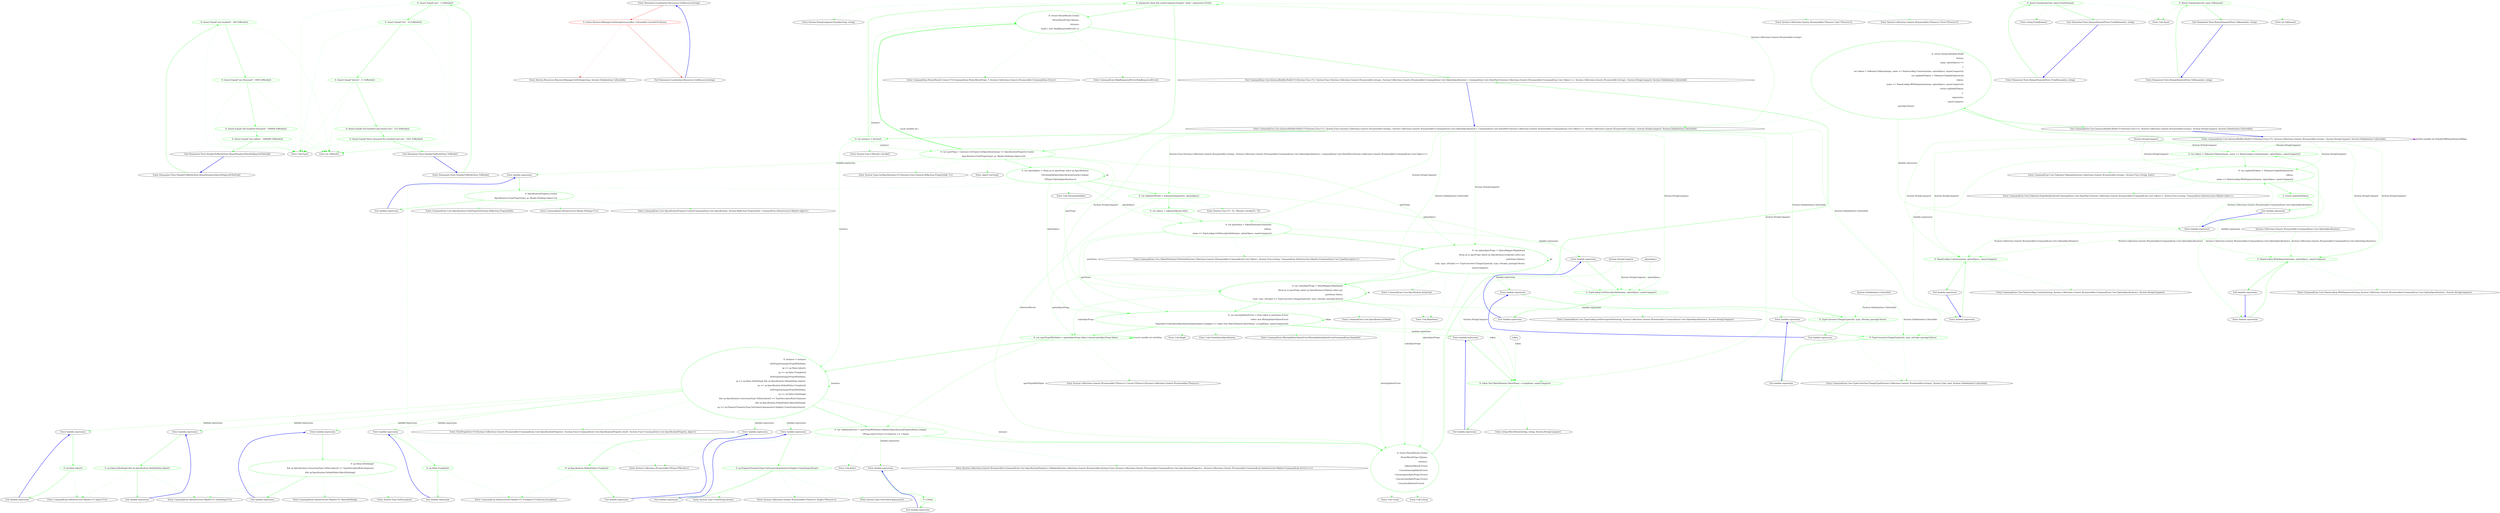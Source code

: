 digraph  {
m0_8 [cluster="Unk.Equal", file="NumberToWordsTests.cs", label="Entry Unk.Equal", span=""];
m0_7 [cluster="int.ToWords()", file="NumberToWordsTests.cs", label="Entry int.ToWords()", span="16-16"];
m0_9 [cluster="Humanizer.Tests.NumberToWordsTests.RoundNumbersHaveNoSpaceAtTheEnd()", file="NumberToWordsTests.cs", label="Entry Humanizer.Tests.NumberToWordsTests.RoundNumbersHaveNoSpaceAtTheEnd()", span="17-17"];
m0_10 [cluster="Humanizer.Tests.NumberToWordsTests.RoundNumbersHaveNoSpaceAtTheEnd()", color=green, community=0, file="NumberToWordsTests.cs", label="0: Assert.Equal(''one hundred'', 100.ToWords())", span="19-19"];
m0_11 [cluster="Humanizer.Tests.NumberToWordsTests.RoundNumbersHaveNoSpaceAtTheEnd()", color=green, community=0, file="NumberToWordsTests.cs", label="0: Assert.Equal(''one thousand'', 1000.ToWords())", span="20-20"];
m0_12 [cluster="Humanizer.Tests.NumberToWordsTests.RoundNumbersHaveNoSpaceAtTheEnd()", color=green, community=0, file="NumberToWordsTests.cs", label="0: Assert.Equal(''one hundred thousand'', 100000.ToWords())", span="21-21"];
m0_13 [cluster="Humanizer.Tests.NumberToWordsTests.RoundNumbersHaveNoSpaceAtTheEnd()", color=green, community=0, file="NumberToWordsTests.cs", label="0: Assert.Equal(''one million'', 1000000.ToWords())", span="22-22"];
m0_14 [cluster="Humanizer.Tests.NumberToWordsTests.RoundNumbersHaveNoSpaceAtTheEnd()", file="NumberToWordsTests.cs", label="Exit Humanizer.Tests.NumberToWordsTests.RoundNumbersHaveNoSpaceAtTheEnd()", span="17-17"];
m0_0 [cluster="Humanizer.Tests.NumberToWordsTests.ToWords()", file="NumberToWordsTests.cs", label="Entry Humanizer.Tests.NumberToWordsTests.ToWords()", span="7-7"];
m0_1 [cluster="Humanizer.Tests.NumberToWordsTests.ToWords()", color=green, community=0, file="NumberToWordsTests.cs", label="0: Assert.Equal(''one'', 1.ToWords())", span="9-9"];
m0_2 [cluster="Humanizer.Tests.NumberToWordsTests.ToWords()", color=green, community=0, file="NumberToWordsTests.cs", label="0: Assert.Equal(''ten'', 10.ToWords())", span="10-10"];
m0_3 [cluster="Humanizer.Tests.NumberToWordsTests.ToWords()", color=green, community=0, file="NumberToWordsTests.cs", label="0: Assert.Equal(''eleven'', 11.ToWords())", span="11-11"];
m0_4 [cluster="Humanizer.Tests.NumberToWordsTests.ToWords()", color=green, community=0, file="NumberToWordsTests.cs", label="0: Assert.Equal(''one hundred and twenty-two'', 122.ToWords())", span="12-12"];
m0_5 [cluster="Humanizer.Tests.NumberToWordsTests.ToWords()", color=green, community=0, file="NumberToWordsTests.cs", label="0: Assert.Equal(''three thousand five hundred and one'', 3501.ToWords())", span="13-13"];
m0_6 [cluster="Humanizer.Tests.NumberToWordsTests.ToWords()", file="NumberToWordsTests.cs", label="Exit Humanizer.Tests.NumberToWordsTests.ToWords()", span="7-7"];
m1_0 [cluster="Humanizer.Localisation.Resources.GetResource(string)", file="Resources.cs", label="Entry Humanizer.Localisation.Resources.GetResource(string)", span="27-27"];
m1_1 [cluster="Humanizer.Localisation.Resources.GetResource(string)", color=red, community=0, file="Resources.cs", label="0: return ResourceManager.GetString(resourceKey, CultureInfo.CurrentUICulture);", span="29-29"];
m1_2 [cluster="Humanizer.Localisation.Resources.GetResource(string)", file="Resources.cs", label="Exit Humanizer.Localisation.Resources.GetResource(string)", span="27-27"];
m1_3 [cluster="System.Resources.ResourceManager.GetString(string, System.Globalization.CultureInfo)", file="Resources.cs", label="Entry System.Resources.ResourceManager.GetString(string, System.Globalization.CultureInfo)", span="0-0"];
m2_38 [cluster="System.StringComparer.Equals(string, string)", file="RomanNumeralExtensions.cs", label="Entry System.StringComparer.Equals(string, string)", span="0-0"];
m2_0 [cluster="CommandLine.Core.InstanceBuilder.Build<T>(System.Func<T>, System.Collections.Generic.IEnumerable<string>, System.StringComparer, System.Globalization.CultureInfo)", file="RomanNumeralExtensions.cs", label="Entry CommandLine.Core.InstanceBuilder.Build<T>(System.Func<T>, System.Collections.Generic.IEnumerable<string>, System.StringComparer, System.Globalization.CultureInfo)", span="12-12"];
m2_1 [cluster="CommandLine.Core.InstanceBuilder.Build<T>(System.Func<T>, System.Collections.Generic.IEnumerable<string>, System.StringComparer, System.Globalization.CultureInfo)", color=green, community=0, file="RomanNumeralExtensions.cs", label="0: return InstanceBuilder.Build(\r\n                factory,\r\n                (args, optionSpecs) =>\r\n                    {\r\n                        var tokens = Tokenizer.Tokenize(args, name => NameLookup.Contains(name, optionSpecs, nameComparer));\r\n                        var explodedTokens = Tokenizer.ExplodeOptionList(\r\n                            tokens,\r\n                            name => NameLookup.WithSeparator(name, optionSpecs, nameComparer));\r\n                        return explodedTokens;\r\n                    },\r\n                arguments,\r\n                nameComparer,\r\n                parsingCulture);", span="18-30"];
m2_2 [cluster="CommandLine.Core.InstanceBuilder.Build<T>(System.Func<T>, System.Collections.Generic.IEnumerable<string>, System.StringComparer, System.Globalization.CultureInfo)", file="RomanNumeralExtensions.cs", label="Exit CommandLine.Core.InstanceBuilder.Build<T>(System.Func<T>, System.Collections.Generic.IEnumerable<string>, System.StringComparer, System.Globalization.CultureInfo)", span="12-12"];
m2_47 [cluster="CommandLine.Core.Specification.IsOption()", file="RomanNumeralExtensions.cs", label="Entry CommandLine.Core.Specification.IsOption()", span="11-11"];
m2_99 [cluster="CommandLine.Infrastructure.Maybe<T>.MatchNothing()", file="RomanNumeralExtensions.cs", label="Entry CommandLine.Infrastructure.Maybe<T>.MatchNothing()", span="26-26"];
m2_91 [cluster="CommandLine.Infrastructure.Maybe<T>.IsNothing<T>()", file="RomanNumeralExtensions.cs", label="Entry CommandLine.Infrastructure.Maybe<T>.IsNothing<T>()", span="147-147"];
m2_10 [cluster="CommandLine.Core.Tokenizer.ExplodeOptionList(CommandLine.Core.StatePair<System.Collections.Generic.IEnumerable<CommandLine.Core.Token>>, System.Func<string, CommandLine.Infrastructure.Maybe<char>>)", file="RomanNumeralExtensions.cs", label="Entry CommandLine.Core.Tokenizer.ExplodeOptionList(CommandLine.Core.StatePair<System.Collections.Generic.IEnumerable<CommandLine.Core.Token>>, System.Func<string, CommandLine.Infrastructure.Maybe<char>>)", span="52-52"];
m2_42 [cluster="System.Type.GetSpecifications<T>(System.Func<System.Reflection.PropertyInfo, T>)", file="RomanNumeralExtensions.cs", label="Entry System.Type.GetSpecifications<T>(System.Func<System.Reflection.PropertyInfo, T>)", span="12-12"];
m2_41 [cluster="object.GetType()", file="RomanNumeralExtensions.cs", label="Entry object.GetType()", span="0-0"];
m2_83 [cluster="CommandLine.Infrastructure.Maybe<T>.IsJust<T>()", file="RomanNumeralExtensions.cs", label="Entry CommandLine.Infrastructure.Maybe<T>.IsJust<T>()", span="152-152"];
m2_3 [cluster="CommandLine.Core.InstanceBuilder.Build<T>(System.Func<T>, System.Func<System.Collections.Generic.IEnumerable<string>, System.Collections.Generic.IEnumerable<CommandLine.Core.OptionSpecification>, CommandLine.Core.StatePair<System.Collections.Generic.IEnumerable<CommandLine.Core.Token>>>, System.Collections.Generic.IEnumerable<string>, System.StringComparer, System.Globalization.CultureInfo)", file="RomanNumeralExtensions.cs", label="Entry CommandLine.Core.InstanceBuilder.Build<T>(System.Func<T>, System.Func<System.Collections.Generic.IEnumerable<string>, System.Collections.Generic.IEnumerable<CommandLine.Core.OptionSpecification>, CommandLine.Core.StatePair<System.Collections.Generic.IEnumerable<CommandLine.Core.Token>>>, System.Collections.Generic.IEnumerable<string>, System.StringComparer, System.Globalization.CultureInfo)", span="33-33"];
m2_19 [cluster="CommandLine.Core.InstanceBuilder.Build<T>(System.Func<T>, System.Func<System.Collections.Generic.IEnumerable<string>, System.Collections.Generic.IEnumerable<CommandLine.Core.OptionSpecification>, CommandLine.Core.StatePair<System.Collections.Generic.IEnumerable<CommandLine.Core.Token>>>, System.Collections.Generic.IEnumerable<string>, System.StringComparer, System.Globalization.CultureInfo)", color=green, community=0, file="RomanNumeralExtensions.cs", label="0: var instance = factory()", span="40-40"];
m2_20 [cluster="CommandLine.Core.InstanceBuilder.Build<T>(System.Func<T>, System.Func<System.Collections.Generic.IEnumerable<string>, System.Collections.Generic.IEnumerable<CommandLine.Core.OptionSpecification>, CommandLine.Core.StatePair<System.Collections.Generic.IEnumerable<CommandLine.Core.Token>>>, System.Collections.Generic.IEnumerable<string>, System.StringComparer, System.Globalization.CultureInfo)", color=green, community=0, file="RomanNumeralExtensions.cs", label="0: arguments.Any() && nameComparer.Equals(''--help'', arguments.First())", span="42-42"];
m2_21 [cluster="CommandLine.Core.InstanceBuilder.Build<T>(System.Func<T>, System.Func<System.Collections.Generic.IEnumerable<string>, System.Collections.Generic.IEnumerable<CommandLine.Core.OptionSpecification>, CommandLine.Core.StatePair<System.Collections.Generic.IEnumerable<CommandLine.Core.Token>>>, System.Collections.Generic.IEnumerable<string>, System.StringComparer, System.Globalization.CultureInfo)", color=green, community=0, file="RomanNumeralExtensions.cs", label="0: return ParserResult.Create(\r\n                    ParserResultType.Options,\r\n                    instance,\r\n                    new[] { new HelpRequestedError() });", span="44-47"];
m2_22 [cluster="CommandLine.Core.InstanceBuilder.Build<T>(System.Func<T>, System.Func<System.Collections.Generic.IEnumerable<string>, System.Collections.Generic.IEnumerable<CommandLine.Core.OptionSpecification>, CommandLine.Core.StatePair<System.Collections.Generic.IEnumerable<CommandLine.Core.Token>>>, System.Collections.Generic.IEnumerable<string>, System.StringComparer, System.Globalization.CultureInfo)", color=green, community=0, file="RomanNumeralExtensions.cs", label="0: var specProps = instance.GetType().GetSpecifications(pi => SpecificationProperty.Create(\r\n                    Specification.FromProperty(pi), pi, Maybe.Nothing<object>()))", span="50-51"];
m2_31 [cluster="CommandLine.Core.InstanceBuilder.Build<T>(System.Func<T>, System.Func<System.Collections.Generic.IEnumerable<string>, System.Collections.Generic.IEnumerable<CommandLine.Core.OptionSpecification>, CommandLine.Core.StatePair<System.Collections.Generic.IEnumerable<CommandLine.Core.Token>>>, System.Collections.Generic.IEnumerable<string>, System.StringComparer, System.Globalization.CultureInfo)", color=green, community=0, file="RomanNumeralExtensions.cs", label="0: instance = instance\r\n                .SetProperties(specPropsWithValue,\r\n                    sp => sp.Value.IsJust(),\r\n                    sp => sp.Value.FromJust())\r\n                .SetProperties(specPropsWithValue,\r\n                    sp => sp.Value.IsNothing() && sp.Specification.DefaultValue.IsJust(),\r\n                    sp => sp.Specification.DefaultValue.FromJust())\r\n                .SetProperties(specPropsWithValue,\r\n                    sp => sp.Value.IsNothing()\r\n                        && sp.Specification.ConversionType.ToDescriptor() == TypeDescriptorKind.Sequence\r\n                        && sp.Specification.DefaultValue.MatchNothing(),\r\n                    sp => sp.Property.PropertyType.GetGenericArguments().Single().CreateEmptyArray())", span="82-93"];
m2_24 [cluster="CommandLine.Core.InstanceBuilder.Build<T>(System.Func<T>, System.Func<System.Collections.Generic.IEnumerable<string>, System.Collections.Generic.IEnumerable<CommandLine.Core.OptionSpecification>, CommandLine.Core.StatePair<System.Collections.Generic.IEnumerable<CommandLine.Core.Token>>>, System.Collections.Generic.IEnumerable<string>, System.StringComparer, System.Globalization.CultureInfo)", color=green, community=0, file="RomanNumeralExtensions.cs", label="0: var tokenizerResult = tokenizer(arguments, optionSpecs)", span="57-57"];
m2_23 [cluster="CommandLine.Core.InstanceBuilder.Build<T>(System.Func<T>, System.Func<System.Collections.Generic.IEnumerable<string>, System.Collections.Generic.IEnumerable<CommandLine.Core.OptionSpecification>, CommandLine.Core.StatePair<System.Collections.Generic.IEnumerable<CommandLine.Core.Token>>>, System.Collections.Generic.IEnumerable<string>, System.StringComparer, System.Globalization.CultureInfo)", color=green, community=0, file="RomanNumeralExtensions.cs", label="0: var optionSpecs = (from pt in specProps select pt.Specification)\r\n                .ThrowingValidate(SpecificationGuards.Lookup)\r\n                .OfType<OptionSpecification>()", span="53-55"];
m2_25 [cluster="CommandLine.Core.InstanceBuilder.Build<T>(System.Func<T>, System.Func<System.Collections.Generic.IEnumerable<string>, System.Collections.Generic.IEnumerable<CommandLine.Core.OptionSpecification>, CommandLine.Core.StatePair<System.Collections.Generic.IEnumerable<CommandLine.Core.Token>>>, System.Collections.Generic.IEnumerable<string>, System.StringComparer, System.Globalization.CultureInfo)", color=green, community=0, file="RomanNumeralExtensions.cs", label="0: var tokens = tokenizerResult.Value", span="59-59"];
m2_33 [cluster="CommandLine.Core.InstanceBuilder.Build<T>(System.Func<T>, System.Func<System.Collections.Generic.IEnumerable<string>, System.Collections.Generic.IEnumerable<CommandLine.Core.OptionSpecification>, CommandLine.Core.StatePair<System.Collections.Generic.IEnumerable<CommandLine.Core.Token>>>, System.Collections.Generic.IEnumerable<string>, System.StringComparer, System.Globalization.CultureInfo)", color=green, community=0, file="RomanNumeralExtensions.cs", label="0: return ParserResult.Create(\r\n                ParserResultType.Options,\r\n                instance,\r\n                tokenizerResult.Errors\r\n                    .Concat(missingValueErrors)\r\n                    .Concat(optionSpecProps.Errors)\r\n                    .Concat(valueSpecProps.Errors)\r\n                    .Concat(validationErrors));", span="98-105"];
m2_26 [cluster="CommandLine.Core.InstanceBuilder.Build<T>(System.Func<T>, System.Func<System.Collections.Generic.IEnumerable<string>, System.Collections.Generic.IEnumerable<CommandLine.Core.OptionSpecification>, CommandLine.Core.StatePair<System.Collections.Generic.IEnumerable<CommandLine.Core.Token>>>, System.Collections.Generic.IEnumerable<string>, System.StringComparer, System.Globalization.CultureInfo)", color=green, community=0, file="RomanNumeralExtensions.cs", label="0: var partitions = TokenPartitioner.Partition(\r\n                tokens,\r\n                name => TypeLookup.GetDescriptorInfo(name, optionSpecs, nameComparer))", span="61-63"];
m2_27 [cluster="CommandLine.Core.InstanceBuilder.Build<T>(System.Func<T>, System.Func<System.Collections.Generic.IEnumerable<string>, System.Collections.Generic.IEnumerable<CommandLine.Core.OptionSpecification>, CommandLine.Core.StatePair<System.Collections.Generic.IEnumerable<CommandLine.Core.Token>>>, System.Collections.Generic.IEnumerable<string>, System.StringComparer, System.Globalization.CultureInfo)", color=green, community=0, file="RomanNumeralExtensions.cs", label="0: var optionSpecProps = OptionMapper.MapValues(\r\n                (from pt in specProps where pt.Specification.IsOption() select pt),\r\n                partitions.Options,\r\n                (vals, type, isScalar) => TypeConverter.ChangeType(vals, type, isScalar, parsingCulture),\r\n                nameComparer)", span="65-69"];
m2_28 [cluster="CommandLine.Core.InstanceBuilder.Build<T>(System.Func<T>, System.Func<System.Collections.Generic.IEnumerable<string>, System.Collections.Generic.IEnumerable<CommandLine.Core.OptionSpecification>, CommandLine.Core.StatePair<System.Collections.Generic.IEnumerable<CommandLine.Core.Token>>>, System.Collections.Generic.IEnumerable<string>, System.StringComparer, System.Globalization.CultureInfo)", color=green, community=0, file="RomanNumeralExtensions.cs", label="0: var valueSpecProps = ValueMapper.MapValues(\r\n                (from pt in specProps where pt.Specification.IsValue() select pt),\r\n                    partitions.Values,\r\n                (vals, type, isScalar) => TypeConverter.ChangeType(vals, type, isScalar, parsingCulture))", span="71-74"];
m2_29 [cluster="CommandLine.Core.InstanceBuilder.Build<T>(System.Func<T>, System.Func<System.Collections.Generic.IEnumerable<string>, System.Collections.Generic.IEnumerable<CommandLine.Core.OptionSpecification>, CommandLine.Core.StatePair<System.Collections.Generic.IEnumerable<CommandLine.Core.Token>>>, System.Collections.Generic.IEnumerable<string>, System.StringComparer, System.Globalization.CultureInfo)", color=green, community=0, file="RomanNumeralExtensions.cs", label="0: var missingValueErrors = from token in partitions.Errors\r\n                                     select new MissingValueOptionError(\r\n                                         NameInfo.FromOptionSpecification(optionSpecs.Single(o => token.Text.MatchName(o.ShortName, o.LongName, nameComparer))))", span="76-78"];
m2_30 [cluster="CommandLine.Core.InstanceBuilder.Build<T>(System.Func<T>, System.Func<System.Collections.Generic.IEnumerable<string>, System.Collections.Generic.IEnumerable<CommandLine.Core.OptionSpecification>, CommandLine.Core.StatePair<System.Collections.Generic.IEnumerable<CommandLine.Core.Token>>>, System.Collections.Generic.IEnumerable<string>, System.StringComparer, System.Globalization.CultureInfo)", color=green, community=0, file="RomanNumeralExtensions.cs", label="0: var specPropsWithValue = optionSpecProps.Value.Concat(valueSpecProps.Value)", span="80-80"];
m2_32 [cluster="CommandLine.Core.InstanceBuilder.Build<T>(System.Func<T>, System.Func<System.Collections.Generic.IEnumerable<string>, System.Collections.Generic.IEnumerable<CommandLine.Core.OptionSpecification>, CommandLine.Core.StatePair<System.Collections.Generic.IEnumerable<CommandLine.Core.Token>>>, System.Collections.Generic.IEnumerable<string>, System.StringComparer, System.Globalization.CultureInfo)", color=green, community=0, file="RomanNumeralExtensions.cs", label="0: var validationErrors = specPropsWithValue.Validate(SpecificationPropertyRules.Lookup)\r\n                .OfType<Just<Error>>().Select(e => e.Value)", span="95-96"];
m2_34 [cluster="CommandLine.Core.InstanceBuilder.Build<T>(System.Func<T>, System.Func<System.Collections.Generic.IEnumerable<string>, System.Collections.Generic.IEnumerable<CommandLine.Core.OptionSpecification>, CommandLine.Core.StatePair<System.Collections.Generic.IEnumerable<CommandLine.Core.Token>>>, System.Collections.Generic.IEnumerable<string>, System.StringComparer, System.Globalization.CultureInfo)", file="RomanNumeralExtensions.cs", label="Exit CommandLine.Core.InstanceBuilder.Build<T>(System.Func<T>, System.Func<System.Collections.Generic.IEnumerable<string>, System.Collections.Generic.IEnumerable<CommandLine.Core.OptionSpecification>, CommandLine.Core.StatePair<System.Collections.Generic.IEnumerable<CommandLine.Core.Token>>>, System.Collections.Generic.IEnumerable<string>, System.StringComparer, System.Globalization.CultureInfo)", span="33-33"];
m2_49 [cluster="CommandLine.Core.Specification.IsValue()", file="RomanNumeralExtensions.cs", label="Entry CommandLine.Core.Specification.IsValue()", span="18-18"];
m2_43 [cluster="Unk.ThrowingValidate", file="RomanNumeralExtensions.cs", label="Entry Unk.ThrowingValidate", span=""];
m2_40 [cluster="CommandLine.ParserResult.Create<T>(CommandLine.ParserResultType, T, System.Collections.Generic.IEnumerable<CommandLine.Error>)", file="RomanNumeralExtensions.cs", label="Entry CommandLine.ParserResult.Create<T>(CommandLine.ParserResultType, T, System.Collections.Generic.IEnumerable<CommandLine.Error>)", span="103-103"];
m2_62 [cluster="CommandLine.Core.Specification.FromProperty(System.Reflection.PropertyInfo)", file="RomanNumeralExtensions.cs", label="Entry CommandLine.Core.Specification.FromProperty(System.Reflection.PropertyInfo)", span="74-74"];
m2_72 [cluster="CommandLine.Core.TypeConverter.ChangeType(System.Collections.Generic.IEnumerable<string>, System.Type, bool, System.Globalization.CultureInfo)", file="RomanNumeralExtensions.cs", label="Entry CommandLine.Core.TypeConverter.ChangeType(System.Collections.Generic.IEnumerable<string>, System.Type, bool, System.Globalization.CultureInfo)", span="12-12"];
m2_98 [cluster="System.Type.ToDescriptor()", file="RomanNumeralExtensions.cs", label="Entry System.Type.ToDescriptor()", span="22-22"];
m2_105 [cluster="System.Type.CreateEmptyArray()", file="RomanNumeralExtensions.cs", label="Entry System.Type.CreateEmptyArray()", span="83-83"];
m2_63 [cluster="CommandLine.Infrastructure.Maybe.Nothing<T>()", file="RomanNumeralExtensions.cs", label="Entry CommandLine.Infrastructure.Maybe.Nothing<T>()", span="66-66"];
m2_36 [cluster="System.Collections.Generic.IEnumerable<TSource>.Any<TSource>()", file="RomanNumeralExtensions.cs", label="Entry System.Collections.Generic.IEnumerable<TSource>.Any<TSource>()", span="0-0"];
m2_52 [cluster="Unk.FromOptionSpecification", file="RomanNumeralExtensions.cs", label="Entry Unk.FromOptionSpecification", span=""];
m2_54 [cluster="T.SetProperties<T>(System.Collections.Generic.IEnumerable<CommandLine.Core.SpecificationProperty>, System.Func<CommandLine.Core.SpecificationProperty, bool>, System.Func<CommandLine.Core.SpecificationProperty, object>)", file="RomanNumeralExtensions.cs", label="Entry T.SetProperties<T>(System.Collections.Generic.IEnumerable<CommandLine.Core.SpecificationProperty>, System.Func<CommandLine.Core.SpecificationProperty, bool>, System.Func<CommandLine.Core.SpecificationProperty, object>)", span="42-42"];
m2_87 [cluster="CommandLine.Infrastructure.Maybe<T>.FromJust<T>(System.Exception)", file="RomanNumeralExtensions.cs", label="Entry CommandLine.Infrastructure.Maybe<T>.FromJust<T>(System.Exception)", span="137-137"];
m2_104 [cluster="System.Collections.Generic.IEnumerable<TSource>.Single<TSource>()", file="RomanNumeralExtensions.cs", label="Entry System.Collections.Generic.IEnumerable<TSource>.Single<TSource>()", span="0-0"];
m2_64 [cluster="CommandLine.Core.SpecificationProperty.Create(CommandLine.Core.Specification, System.Reflection.PropertyInfo, CommandLine.Infrastructure.Maybe<object>)", file="RomanNumeralExtensions.cs", label="Entry CommandLine.Core.SpecificationProperty.Create(CommandLine.Core.Specification, System.Reflection.PropertyInfo, CommandLine.Infrastructure.Maybe<object>)", span="21-21"];
m2_50 [cluster="CommandLine.MissingValueOptionError.MissingValueOptionError(CommandLine.NameInfo)", file="RomanNumeralExtensions.cs", label="Entry CommandLine.MissingValueOptionError.MissingValueOptionError(CommandLine.NameInfo)", span="261-261"];
m2_68 [cluster="CommandLine.Core.TypeLookup.GetDescriptorInfo(string, System.Collections.Generic.IEnumerable<CommandLine.Core.OptionSpecification>, System.StringComparer)", file="RomanNumeralExtensions.cs", label="Entry CommandLine.Core.TypeLookup.GetDescriptorInfo(string, System.Collections.Generic.IEnumerable<CommandLine.Core.OptionSpecification>, System.StringComparer)", span="11-11"];
m2_53 [cluster="System.Collections.Generic.IEnumerable<TSource>.Concat<TSource>(System.Collections.Generic.IEnumerable<TSource>)", file="RomanNumeralExtensions.cs", label="Entry System.Collections.Generic.IEnumerable<TSource>.Concat<TSource>(System.Collections.Generic.IEnumerable<TSource>)", span="0-0"];
m2_48 [cluster="Unk.MapValues", file="RomanNumeralExtensions.cs", label="Entry Unk.MapValues", span=""];
m2_14 [cluster="CommandLine.Core.NameLookup.Contains(string, System.Collections.Generic.IEnumerable<CommandLine.Core.OptionSpecification>, System.StringComparer)", file="RomanNumeralExtensions.cs", label="Entry CommandLine.Core.NameLookup.Contains(string, System.Collections.Generic.IEnumerable<CommandLine.Core.OptionSpecification>, System.StringComparer)", span="12-12"];
m2_46 [cluster="CommandLine.Core.TokenPartitioner.Partition(System.Collections.Generic.IEnumerable<CommandLine.Core.Token>, System.Func<string, CommandLine.Infrastructure.Maybe<CommandLine.Core.TypeDescriptor>>)", file="RomanNumeralExtensions.cs", label="Entry CommandLine.Core.TokenPartitioner.Partition(System.Collections.Generic.IEnumerable<CommandLine.Core.Token>, System.Func<string, CommandLine.Infrastructure.Maybe<CommandLine.Core.TypeDescriptor>>)", span="12-12"];
m2_103 [cluster="System.Type.GetGenericArguments()", file="RomanNumeralExtensions.cs", label="Entry System.Type.GetGenericArguments()", span="0-0"];
m2_37 [cluster="System.Collections.Generic.IEnumerable<TSource>.First<TSource>()", file="RomanNumeralExtensions.cs", label="Entry System.Collections.Generic.IEnumerable<TSource>.First<TSource>()", span="0-0"];
m2_44 [cluster="System.Collections.IEnumerable.OfType<TResult>()", file="RomanNumeralExtensions.cs", label="Entry System.Collections.IEnumerable.OfType<TResult>()", span="0-0"];
m2_106 [cluster="lambda expression", file="RomanNumeralExtensions.cs", label="Entry lambda expression", span="96-96"];
m2_4 [cluster="lambda expression", file="RomanNumeralExtensions.cs", label="Entry lambda expression", span="20-27"];
m2_5 [cluster="lambda expression", color=green, community=0, file="RomanNumeralExtensions.cs", label="0: var tokens = Tokenizer.Tokenize(args, name => NameLookup.Contains(name, optionSpecs, nameComparer))", span="22-22"];
m2_6 [cluster="lambda expression", color=green, community=0, file="RomanNumeralExtensions.cs", label="0: var explodedTokens = Tokenizer.ExplodeOptionList(\r\n                            tokens,\r\n                            name => NameLookup.WithSeparator(name, optionSpecs, nameComparer))", span="23-25"];
m2_11 [cluster="lambda expression", file="RomanNumeralExtensions.cs", label="Entry lambda expression", span="22-22"];
m2_12 [cluster="lambda expression", color=green, community=0, file="RomanNumeralExtensions.cs", label="0: NameLookup.Contains(name, optionSpecs, nameComparer)", span="22-22"];
m2_13 [cluster="lambda expression", file="RomanNumeralExtensions.cs", label="Exit lambda expression", span="22-22"];
m2_7 [cluster="lambda expression", color=green, community=0, file="RomanNumeralExtensions.cs", label="0: return explodedTokens;", span="26-26"];
m2_15 [cluster="lambda expression", file="RomanNumeralExtensions.cs", label="Entry lambda expression", span="25-25"];
m2_16 [cluster="lambda expression", color=green, community=0, file="RomanNumeralExtensions.cs", label="0: NameLookup.WithSeparator(name, optionSpecs, nameComparer)", span="25-25"];
m2_17 [cluster="lambda expression", file="RomanNumeralExtensions.cs", label="Exit lambda expression", span="25-25"];
m2_8 [cluster="lambda expression", file="RomanNumeralExtensions.cs", label="Exit lambda expression", span="20-27"];
m2_65 [cluster="lambda expression", file="RomanNumeralExtensions.cs", label="Entry lambda expression", span="63-63"];
m2_66 [cluster="lambda expression", color=green, community=0, file="RomanNumeralExtensions.cs", label="0: TypeLookup.GetDescriptorInfo(name, optionSpecs, nameComparer)", span="63-63"];
m2_67 [cluster="lambda expression", file="RomanNumeralExtensions.cs", label="Exit lambda expression", span="63-63"];
m2_69 [cluster="lambda expression", file="RomanNumeralExtensions.cs", label="Entry lambda expression", span="68-68"];
m2_70 [cluster="lambda expression", color=green, community=0, file="RomanNumeralExtensions.cs", label="0: TypeConverter.ChangeType(vals, type, isScalar, parsingCulture)", span="68-68"];
m2_71 [cluster="lambda expression", file="RomanNumeralExtensions.cs", label="Exit lambda expression", span="68-68"];
m2_73 [cluster="lambda expression", file="RomanNumeralExtensions.cs", label="Entry lambda expression", span="74-74"];
m2_74 [cluster="lambda expression", color=green, community=0, file="RomanNumeralExtensions.cs", label="0: TypeConverter.ChangeType(vals, type, isScalar, parsingCulture)", span="74-74"];
m2_75 [cluster="lambda expression", file="RomanNumeralExtensions.cs", label="Exit lambda expression", span="74-74"];
m2_76 [cluster="lambda expression", file="RomanNumeralExtensions.cs", label="Entry lambda expression", span="78-78"];
m2_77 [cluster="lambda expression", color=green, community=0, file="RomanNumeralExtensions.cs", label="0: token.Text.MatchName(o.ShortName, o.LongName, nameComparer)", span="78-78"];
m2_78 [cluster="lambda expression", file="RomanNumeralExtensions.cs", label="Exit lambda expression", span="78-78"];
m2_59 [cluster="lambda expression", file="RomanNumeralExtensions.cs", label="Entry lambda expression", span="50-51"];
m2_80 [cluster="lambda expression", file="RomanNumeralExtensions.cs", label="Entry lambda expression", span="84-84"];
m2_84 [cluster="lambda expression", file="RomanNumeralExtensions.cs", label="Entry lambda expression", span="85-85"];
m2_88 [cluster="lambda expression", file="RomanNumeralExtensions.cs", label="Entry lambda expression", span="87-87"];
m2_92 [cluster="lambda expression", file="RomanNumeralExtensions.cs", label="Entry lambda expression", span="88-88"];
m2_95 [cluster="lambda expression", file="RomanNumeralExtensions.cs", label="Entry lambda expression", span="90-92"];
m2_100 [cluster="lambda expression", file="RomanNumeralExtensions.cs", label="Entry lambda expression", span="93-93"];
m2_60 [cluster="lambda expression", color=green, community=0, file="RomanNumeralExtensions.cs", label="0: SpecificationProperty.Create(\r\n                    Specification.FromProperty(pi), pi, Maybe.Nothing<object>())", span="50-51"];
m2_61 [cluster="lambda expression", file="RomanNumeralExtensions.cs", label="Exit lambda expression", span="50-51"];
m2_81 [cluster="lambda expression", color=green, community=0, file="RomanNumeralExtensions.cs", label="0: sp.Value.IsJust()", span="84-84"];
m2_82 [cluster="lambda expression", file="RomanNumeralExtensions.cs", label="Exit lambda expression", span="84-84"];
m2_85 [cluster="lambda expression", color=green, community=0, file="RomanNumeralExtensions.cs", label="0: sp.Value.FromJust()", span="85-85"];
m2_86 [cluster="lambda expression", file="RomanNumeralExtensions.cs", label="Exit lambda expression", span="85-85"];
m2_89 [cluster="lambda expression", color=green, community=0, file="RomanNumeralExtensions.cs", label="0: sp.Value.IsNothing() && sp.Specification.DefaultValue.IsJust()", span="87-87"];
m2_90 [cluster="lambda expression", file="RomanNumeralExtensions.cs", label="Exit lambda expression", span="87-87"];
m2_93 [cluster="lambda expression", color=green, community=0, file="RomanNumeralExtensions.cs", label="0: sp.Specification.DefaultValue.FromJust()", span="88-88"];
m2_94 [cluster="lambda expression", file="RomanNumeralExtensions.cs", label="Exit lambda expression", span="88-88"];
m2_96 [cluster="lambda expression", color=green, community=0, file="RomanNumeralExtensions.cs", label="0: sp.Value.IsNothing()\r\n                        && sp.Specification.ConversionType.ToDescriptor() == TypeDescriptorKind.Sequence\r\n                        && sp.Specification.DefaultValue.MatchNothing()", span="90-92"];
m2_97 [cluster="lambda expression", file="RomanNumeralExtensions.cs", label="Exit lambda expression", span="90-92"];
m2_101 [cluster="lambda expression", color=green, community=0, file="RomanNumeralExtensions.cs", label="0: sp.Property.PropertyType.GetGenericArguments().Single().CreateEmptyArray()", span="93-93"];
m2_102 [cluster="lambda expression", file="RomanNumeralExtensions.cs", label="Exit lambda expression", span="93-93"];
m2_107 [cluster="lambda expression", color=green, community=0, file="RomanNumeralExtensions.cs", label="0: e.Value", span="96-96"];
m2_108 [cluster="lambda expression", file="RomanNumeralExtensions.cs", label="Exit lambda expression", span="96-96"];
m2_55 [cluster="System.Collections.Generic.IEnumerable<CommandLine.Core.SpecificationProperty>.Validate(System.Collections.Generic.IEnumerable<System.Func<System.Collections.Generic.IEnumerable<CommandLine.Core.SpecificationProperty>, System.Collections.Generic.IEnumerable<CommandLine.Infrastructure.Maybe<CommandLine.Error>>>>)", file="RomanNumeralExtensions.cs", label="Entry System.Collections.Generic.IEnumerable<CommandLine.Core.SpecificationProperty>.Validate(System.Collections.Generic.IEnumerable<System.Func<System.Collections.Generic.IEnumerable<CommandLine.Core.SpecificationProperty>, System.Collections.Generic.IEnumerable<CommandLine.Infrastructure.Maybe<CommandLine.Error>>>>)", span="44-44"];
m2_56 [cluster="Unk.Select", file="RomanNumeralExtensions.cs", label="Entry Unk.Select", span=""];
m2_51 [cluster="Unk.Single", file="RomanNumeralExtensions.cs", label="Entry Unk.Single", span=""];
m2_9 [cluster="CommandLine.Core.Tokenizer.Tokenize(System.Collections.Generic.IEnumerable<string>, System.Func<string, bool>)", file="RomanNumeralExtensions.cs", label="Entry CommandLine.Core.Tokenizer.Tokenize(System.Collections.Generic.IEnumerable<string>, System.Func<string, bool>)", span="11-11"];
m2_39 [cluster="CommandLine.HelpRequestedError.HelpRequestedError()", file="RomanNumeralExtensions.cs", label="Entry CommandLine.HelpRequestedError.HelpRequestedError()", span="338-338"];
m2_57 [cluster="Unk.Concat", file="RomanNumeralExtensions.cs", label="Entry Unk.Concat", span=""];
m2_58 [cluster="Unk.Create", file="RomanNumeralExtensions.cs", label="Entry Unk.Create", span=""];
m2_79 [cluster="string.MatchName(string, string, System.StringComparer)", file="RomanNumeralExtensions.cs", label="Entry string.MatchName(string, string, System.StringComparer)", span="8-8"];
m2_45 [cluster="System.Func<T1, T2, TResult>.Invoke(T1, T2)", file="RomanNumeralExtensions.cs", label="Entry System.Func<T1, T2, TResult>.Invoke(T1, T2)", span="0-0"];
m2_35 [cluster="System.Func<TResult>.Invoke()", file="RomanNumeralExtensions.cs", label="Entry System.Func<TResult>.Invoke()", span="0-0"];
m2_18 [cluster="CommandLine.Core.NameLookup.WithSeparator(string, System.Collections.Generic.IEnumerable<CommandLine.Core.OptionSpecification>, System.StringComparer)", file="RomanNumeralExtensions.cs", label="Entry CommandLine.Core.NameLookup.WithSeparator(string, System.Collections.Generic.IEnumerable<CommandLine.Core.OptionSpecification>, System.StringComparer)", span="19-19"];
m2_109 [file="RomanNumeralExtensions.cs", label="System.StringComparer", span=""];
m2_110 [file="RomanNumeralExtensions.cs", label="System.Collections.Generic.IEnumerable<CommandLine.Core.OptionSpecification>", span=""];
m2_111 [file="RomanNumeralExtensions.cs", label="System.StringComparer", span=""];
m2_112 [file="RomanNumeralExtensions.cs", label=optionSpecs, span=""];
m2_113 [file="RomanNumeralExtensions.cs", label="System.Globalization.CultureInfo", span=""];
m2_114 [file="RomanNumeralExtensions.cs", label=token, span=""];
m3_8 [cluster="string.FromRoman()", file="RomanNumeralTests.cs", label="Entry string.FromRoman()", span="38-38"];
m3_4 [cluster="Unk.Equal", file="RomanNumeralTests.cs", label="Entry Unk.Equal", span=""];
m3_0 [cluster="Humanizer.Tests.RomanNumeralTests.ToRoman(int, string)", file="RomanNumeralTests.cs", label="Entry Humanizer.Tests.RomanNumeralTests.ToRoman(int, string)", span="27-27"];
m3_1 [cluster="Humanizer.Tests.RomanNumeralTests.ToRoman(int, string)", color=green, community=0, file="RomanNumeralTests.cs", label="0: Assert.Equal(expected, input.ToRoman())", span="29-29"];
m3_2 [cluster="Humanizer.Tests.RomanNumeralTests.ToRoman(int, string)", file="RomanNumeralTests.cs", label="Exit Humanizer.Tests.RomanNumeralTests.ToRoman(int, string)", span="27-27"];
m3_5 [cluster="Humanizer.Tests.RomanNumeralTests.FromRoman(int, string)", file="RomanNumeralTests.cs", label="Entry Humanizer.Tests.RomanNumeralTests.FromRoman(int, string)", span="52-52"];
m3_6 [cluster="Humanizer.Tests.RomanNumeralTests.FromRoman(int, string)", color=green, community=0, file="RomanNumeralTests.cs", label="0: Assert.Equal(expected, input.FromRoman())", span="54-54"];
m3_7 [cluster="Humanizer.Tests.RomanNumeralTests.FromRoman(int, string)", file="RomanNumeralTests.cs", label="Exit Humanizer.Tests.RomanNumeralTests.FromRoman(int, string)", span="52-52"];
m3_3 [cluster="int.ToRoman()", file="RomanNumeralTests.cs", label="Entry int.ToRoman()", span="78-78"];
m0_9 -> m0_10  [color=green, key=0, style=solid];
m0_10 -> m0_11  [color=green, key=0, style=solid];
m0_10 -> m0_7  [color=green, key=2, style=dotted];
m0_10 -> m0_8  [color=green, key=2, style=dotted];
m0_11 -> m0_12  [color=green, key=0, style=solid];
m0_11 -> m0_7  [color=green, key=2, style=dotted];
m0_11 -> m0_8  [color=green, key=2, style=dotted];
m0_12 -> m0_13  [color=green, key=0, style=solid];
m0_12 -> m0_7  [color=green, key=2, style=dotted];
m0_12 -> m0_8  [color=green, key=2, style=dotted];
m0_13 -> m0_14  [color=green, key=0, style=solid];
m0_13 -> m0_7  [color=green, key=2, style=dotted];
m0_13 -> m0_8  [color=green, key=2, style=dotted];
m0_14 -> m0_9  [color=blue, key=0, style=bold];
m0_0 -> m0_1  [color=green, key=0, style=solid];
m0_1 -> m0_2  [color=green, key=0, style=solid];
m0_1 -> m0_7  [color=green, key=2, style=dotted];
m0_1 -> m0_8  [color=green, key=2, style=dotted];
m0_2 -> m0_3  [color=green, key=0, style=solid];
m0_2 -> m0_7  [color=green, key=2, style=dotted];
m0_2 -> m0_8  [color=green, key=2, style=dotted];
m0_3 -> m0_4  [color=green, key=0, style=solid];
m0_3 -> m0_7  [color=green, key=2, style=dotted];
m0_3 -> m0_8  [color=green, key=2, style=dotted];
m0_4 -> m0_5  [color=green, key=0, style=solid];
m0_4 -> m0_7  [color=green, key=2, style=dotted];
m0_4 -> m0_8  [color=green, key=2, style=dotted];
m0_5 -> m0_6  [color=green, key=0, style=solid];
m0_5 -> m0_7  [color=green, key=2, style=dotted];
m0_5 -> m0_8  [color=green, key=2, style=dotted];
m0_6 -> m0_0  [color=blue, key=0, style=bold];
m1_0 -> m1_1  [color=red, key=0, style=solid];
m1_1 -> m1_2  [color=red, key=0, style=solid];
m1_1 -> m1_3  [color=red, key=2, style=dotted];
m1_2 -> m1_0  [color=blue, key=0, style=bold];
m2_0 -> m2_1  [color=green, key=0, style=solid];
m2_0 -> m2_5  [color=green, key=1, label="System.StringComparer", style=dashed];
m2_0 -> m2_12  [color=green, key=1, label="System.StringComparer", style=dashed];
m2_0 -> m2_6  [color=green, key=1, label="System.StringComparer", style=dashed];
m2_0 -> m2_16  [color=green, key=1, label="System.StringComparer", style=dashed];
m2_0 -> m2_0  [color=darkorchid, key=3, label="Field variable int NumberOfRomanNumeralMaps", style=bold];
m2_1 -> m2_2  [color=green, key=0, style=solid];
m2_1 -> m2_3  [color=green, key=2, style=dotted];
m2_1 -> m2_4  [color=green, key=1, label="lambda expression", style=dashed];
m2_2 -> m2_0  [color=blue, key=0, style=bold];
m2_3 -> m2_19  [color=green, key=0, style=solid];
m2_3 -> m2_20  [color=green, key=1, label="System.Collections.Generic.IEnumerable<string>", style=dashed];
m2_3 -> m2_24  [color=green, key=1, label="System.Func<System.Collections.Generic.IEnumerable<string>, System.Collections.Generic.IEnumerable<CommandLine.Core.OptionSpecification>, CommandLine.Core.StatePair<System.Collections.Generic.IEnumerable<CommandLine.Core.Token>>>", style=dashed];
m2_3 -> m2_26  [color=green, key=1, label="System.StringComparer", style=dashed];
m2_3 -> m2_66  [color=green, key=1, label="System.StringComparer", style=dashed];
m2_3 -> m2_27  [color=green, key=1, label="System.StringComparer", style=dashed];
m2_3 -> m2_70  [color=green, key=1, label="System.Globalization.CultureInfo", style=dashed];
m2_3 -> m2_28  [color=green, key=1, label="System.Globalization.CultureInfo", style=dashed];
m2_3 -> m2_74  [color=green, key=1, label="System.Globalization.CultureInfo", style=dashed];
m2_3 -> m2_29  [color=green, key=1, label="System.StringComparer", style=dashed];
m2_3 -> m2_77  [color=green, key=1, label="System.StringComparer", style=dashed];
m2_19 -> m2_20  [color=green, key=0, style=solid];
m2_19 -> m2_35  [color=green, key=2, style=dotted];
m2_19 -> m2_21  [color=green, key=1, label=instance, style=dashed];
m2_19 -> m2_22  [color=green, key=1, label=instance, style=dashed];
m2_19 -> m2_31  [color=green, key=1, label=instance, style=dashed];
m2_20 -> m2_21  [color=green, key=0, style=solid];
m2_20 -> m2_22  [color=green, key=0, style=solid];
m2_20 -> m2_36  [color=green, key=2, style=dotted];
m2_20 -> m2_37  [color=green, key=2, style=dotted];
m2_20 -> m2_38  [color=green, key=2, style=dotted];
m2_21 -> m2_34  [color=green, key=0, style=solid];
m2_21 -> m2_39  [color=green, key=2, style=dotted];
m2_21 -> m2_40  [color=green, key=2, style=dotted];
m2_22 -> m2_27  [color=green, key=1, label=specProps, style=dashed];
m2_22 -> m2_28  [color=green, key=1, label=specProps, style=dashed];
m2_22 -> m2_21  [color=green, key=3, label="Local variable int i", style=bold];
m2_22 -> m2_23  [color=green, key=0, style=solid];
m2_22 -> m2_41  [color=green, key=2, style=dotted];
m2_22 -> m2_42  [color=green, key=2, style=dotted];
m2_22 -> m2_59  [color=green, key=1, label="lambda expression", style=dashed];
m2_31 -> m2_31  [color=green, key=1, label=instance, style=dashed];
m2_31 -> m2_32  [color=green, key=0, style=solid];
m2_31 -> m2_54  [color=green, key=2, style=dotted];
m2_31 -> m2_80  [color=green, key=1, label="lambda expression", style=dashed];
m2_31 -> m2_84  [color=green, key=1, label="lambda expression", style=dashed];
m2_31 -> m2_88  [color=green, key=1, label="lambda expression", style=dashed];
m2_31 -> m2_92  [color=green, key=1, label="lambda expression", style=dashed];
m2_31 -> m2_95  [color=green, key=1, label="lambda expression", style=dashed];
m2_31 -> m2_100  [color=green, key=1, label="lambda expression", style=dashed];
m2_31 -> m2_33  [color=green, key=1, label=instance, style=dashed];
m2_24 -> m2_25  [color=green, key=0, style=solid];
m2_24 -> m2_45  [color=green, key=2, style=dotted];
m2_24 -> m2_33  [color=green, key=1, label=tokenizerResult, style=dashed];
m2_23 -> m2_24  [color=green, key=0, style=solid];
m2_23 -> m2_26  [color=green, key=1, label=optionSpecs, style=dashed];
m2_23 -> m2_66  [color=green, key=1, label=optionSpecs, style=dashed];
m2_23 -> m2_29  [color=green, key=1, label=optionSpecs, style=dashed];
m2_23 -> m2_23  [color=green, key=1, label=pt, style=dashed];
m2_23 -> m2_43  [color=green, key=2, style=dotted];
m2_23 -> m2_44  [color=green, key=2, style=dotted];
m2_25 -> m2_26  [color=green, key=0, style=solid];
m2_33 -> m2_34  [color=green, key=0, style=solid];
m2_33 -> m2_57  [color=green, key=2, style=dotted];
m2_33 -> m2_58  [color=green, key=2, style=dotted];
m2_26 -> m2_27  [color=green, key=0, style=solid];
m2_26 -> m2_46  [color=green, key=2, style=dotted];
m2_26 -> m2_65  [color=green, key=1, label="lambda expression", style=dashed];
m2_26 -> m2_28  [color=green, key=1, label=partitions, style=dashed];
m2_26 -> m2_29  [color=green, key=1, label=partitions, style=dashed];
m2_27 -> m2_27  [color=green, key=1, label=pt, style=dashed];
m2_27 -> m2_28  [color=green, key=0, style=solid];
m2_27 -> m2_47  [color=green, key=2, style=dotted];
m2_27 -> m2_48  [color=green, key=2, style=dotted];
m2_27 -> m2_69  [color=green, key=1, label="lambda expression", style=dashed];
m2_27 -> m2_30  [color=green, key=1, label=optionSpecProps, style=dashed];
m2_27 -> m2_33  [color=green, key=1, label=optionSpecProps, style=dashed];
m2_28 -> m2_28  [color=green, key=1, label=pt, style=dashed];
m2_28 -> m2_29  [color=green, key=0, style=solid];
m2_28 -> m2_49  [color=green, key=2, style=dotted];
m2_28 -> m2_48  [color=green, key=2, style=dotted];
m2_28 -> m2_73  [color=green, key=1, label="lambda expression", style=dashed];
m2_28 -> m2_30  [color=green, key=1, label=valueSpecProps, style=dashed];
m2_28 -> m2_33  [color=green, key=1, label=valueSpecProps, style=dashed];
m2_29 -> m2_29  [color=green, key=1, label=token, style=dashed];
m2_29 -> m2_30  [color=green, key=0, style=solid];
m2_29 -> m2_50  [color=green, key=2, style=dotted];
m2_29 -> m2_51  [color=green, key=2, style=dotted];
m2_29 -> m2_52  [color=green, key=2, style=dotted];
m2_29 -> m2_76  [color=green, key=1, label="lambda expression", style=dashed];
m2_29 -> m2_77  [color=green, key=1, label=token, style=dashed];
m2_29 -> m2_33  [color=green, key=1, label=missingValueErrors, style=dashed];
m2_30 -> m2_31  [color=green, key=0, style=solid];
m2_30 -> m2_30  [color=green, key=3, label="Local variable int minValue", style=bold];
m2_30 -> m2_53  [color=green, key=2, style=dotted];
m2_30 -> m2_32  [color=green, key=1, label=specPropsWithValue, style=dashed];
m2_32 -> m2_33  [color=green, key=0, style=solid];
m2_32 -> m2_55  [color=green, key=2, style=dotted];
m2_32 -> m2_44  [color=green, key=2, style=dotted];
m2_32 -> m2_56  [color=green, key=2, style=dotted];
m2_32 -> m2_106  [color=green, key=1, label="lambda expression", style=dashed];
m2_34 -> m2_3  [color=blue, key=0, style=bold];
m2_106 -> m2_107  [color=green, key=0, style=solid];
m2_4 -> m2_5  [color=green, key=0, style=solid];
m2_4 -> m2_12  [color=green, key=1, label="System.Collections.Generic.IEnumerable<CommandLine.Core.OptionSpecification>", style=dashed];
m2_4 -> m2_6  [color=green, key=1, label="System.Collections.Generic.IEnumerable<CommandLine.Core.OptionSpecification>", style=dashed];
m2_4 -> m2_16  [color=green, key=1, label="System.Collections.Generic.IEnumerable<CommandLine.Core.OptionSpecification>", style=dashed];
m2_5 -> m2_6  [color=green, key=0, style=solid];
m2_5 -> m2_9  [color=green, key=2, style=dotted];
m2_5 -> m2_11  [color=green, key=1, label="lambda expression", style=dashed];
m2_6 -> m2_7  [color=green, key=0, style=solid];
m2_6 -> m2_10  [color=green, key=2, style=dotted];
m2_6 -> m2_15  [color=green, key=1, label="lambda expression", style=dashed];
m2_11 -> m2_12  [color=green, key=0, style=solid];
m2_12 -> m2_13  [color=green, key=0, style=solid];
m2_12 -> m2_14  [color=green, key=2, style=dotted];
m2_13 -> m2_11  [color=blue, key=0, style=bold];
m2_7 -> m2_8  [color=green, key=0, style=solid];
m2_15 -> m2_16  [color=green, key=0, style=solid];
m2_16 -> m2_17  [color=green, key=0, style=solid];
m2_16 -> m2_18  [color=green, key=2, style=dotted];
m2_17 -> m2_15  [color=blue, key=0, style=bold];
m2_8 -> m2_4  [color=blue, key=0, style=bold];
m2_65 -> m2_66  [color=green, key=0, style=solid];
m2_66 -> m2_67  [color=green, key=0, style=solid];
m2_66 -> m2_68  [color=green, key=2, style=dotted];
m2_67 -> m2_65  [color=blue, key=0, style=bold];
m2_69 -> m2_70  [color=green, key=0, style=solid];
m2_70 -> m2_71  [color=green, key=0, style=solid];
m2_70 -> m2_72  [color=green, key=2, style=dotted];
m2_71 -> m2_69  [color=blue, key=0, style=bold];
m2_73 -> m2_74  [color=green, key=0, style=solid];
m2_74 -> m2_75  [color=green, key=0, style=solid];
m2_74 -> m2_72  [color=green, key=2, style=dotted];
m2_75 -> m2_73  [color=blue, key=0, style=bold];
m2_76 -> m2_77  [color=green, key=0, style=solid];
m2_77 -> m2_78  [color=green, key=0, style=solid];
m2_77 -> m2_79  [color=green, key=2, style=dotted];
m2_78 -> m2_76  [color=blue, key=0, style=bold];
m2_59 -> m2_60  [color=green, key=0, style=solid];
m2_80 -> m2_81  [color=green, key=0, style=solid];
m2_84 -> m2_85  [color=green, key=0, style=solid];
m2_88 -> m2_89  [color=green, key=0, style=solid];
m2_92 -> m2_93  [color=green, key=0, style=solid];
m2_95 -> m2_96  [color=green, key=0, style=solid];
m2_100 -> m2_101  [color=green, key=0, style=solid];
m2_60 -> m2_61  [color=green, key=0, style=solid];
m2_60 -> m2_62  [color=green, key=2, style=dotted];
m2_60 -> m2_63  [color=green, key=2, style=dotted];
m2_60 -> m2_64  [color=green, key=2, style=dotted];
m2_61 -> m2_59  [color=blue, key=0, style=bold];
m2_81 -> m2_82  [color=green, key=0, style=solid];
m2_81 -> m2_83  [color=green, key=2, style=dotted];
m2_82 -> m2_80  [color=blue, key=0, style=bold];
m2_85 -> m2_86  [color=green, key=0, style=solid];
m2_85 -> m2_87  [color=green, key=2, style=dotted];
m2_86 -> m2_84  [color=blue, key=0, style=bold];
m2_89 -> m2_90  [color=green, key=0, style=solid];
m2_89 -> m2_91  [color=green, key=2, style=dotted];
m2_89 -> m2_83  [color=green, key=2, style=dotted];
m2_90 -> m2_88  [color=blue, key=0, style=bold];
m2_93 -> m2_94  [color=green, key=0, style=solid];
m2_93 -> m2_87  [color=green, key=2, style=dotted];
m2_94 -> m2_92  [color=blue, key=0, style=bold];
m2_96 -> m2_97  [color=green, key=0, style=solid];
m2_96 -> m2_91  [color=green, key=2, style=dotted];
m2_96 -> m2_98  [color=green, key=2, style=dotted];
m2_96 -> m2_99  [color=green, key=2, style=dotted];
m2_97 -> m2_95  [color=blue, key=0, style=bold];
m2_101 -> m2_102  [color=green, key=0, style=solid];
m2_101 -> m2_103  [color=green, key=2, style=dotted];
m2_101 -> m2_104  [color=green, key=2, style=dotted];
m2_101 -> m2_105  [color=green, key=2, style=dotted];
m2_102 -> m2_100  [color=blue, key=0, style=bold];
m2_107 -> m2_108  [color=green, key=0, style=solid];
m2_108 -> m2_106  [color=blue, key=0, style=bold];
m2_109 -> m2_5  [color=green, key=1, label="System.StringComparer", style=dashed];
m2_109 -> m2_12  [color=green, key=1, label="System.StringComparer", style=dashed];
m2_109 -> m2_6  [color=green, key=1, label="System.StringComparer", style=dashed];
m2_109 -> m2_16  [color=green, key=1, label="System.StringComparer", style=dashed];
m2_110 -> m2_12  [color=green, key=1, label="System.Collections.Generic.IEnumerable<CommandLine.Core.OptionSpecification>", style=dashed];
m2_110 -> m2_16  [color=green, key=1, label="System.Collections.Generic.IEnumerable<CommandLine.Core.OptionSpecification>", style=dashed];
m2_111 -> m2_66  [color=green, key=1, label="System.StringComparer", style=dashed];
m2_111 -> m2_77  [color=green, key=1, label="System.StringComparer", style=dashed];
m2_112 -> m2_66  [color=green, key=1, label=optionSpecs, style=dashed];
m2_113 -> m2_70  [color=green, key=1, label="System.Globalization.CultureInfo", style=dashed];
m2_113 -> m2_74  [color=green, key=1, label="System.Globalization.CultureInfo", style=dashed];
m2_114 -> m2_77  [color=green, key=1, label=token, style=dashed];
m3_0 -> m3_1  [color=green, key=0, style=solid];
m3_1 -> m3_2  [color=green, key=0, style=solid];
m3_1 -> m3_3  [color=green, key=2, style=dotted];
m3_1 -> m3_4  [color=green, key=2, style=dotted];
m3_2 -> m3_0  [color=blue, key=0, style=bold];
m3_5 -> m3_6  [color=green, key=0, style=solid];
m3_6 -> m3_7  [color=green, key=0, style=solid];
m3_6 -> m3_8  [color=green, key=2, style=dotted];
m3_6 -> m3_4  [color=green, key=2, style=dotted];
m3_7 -> m3_5  [color=blue, key=0, style=bold];
}
